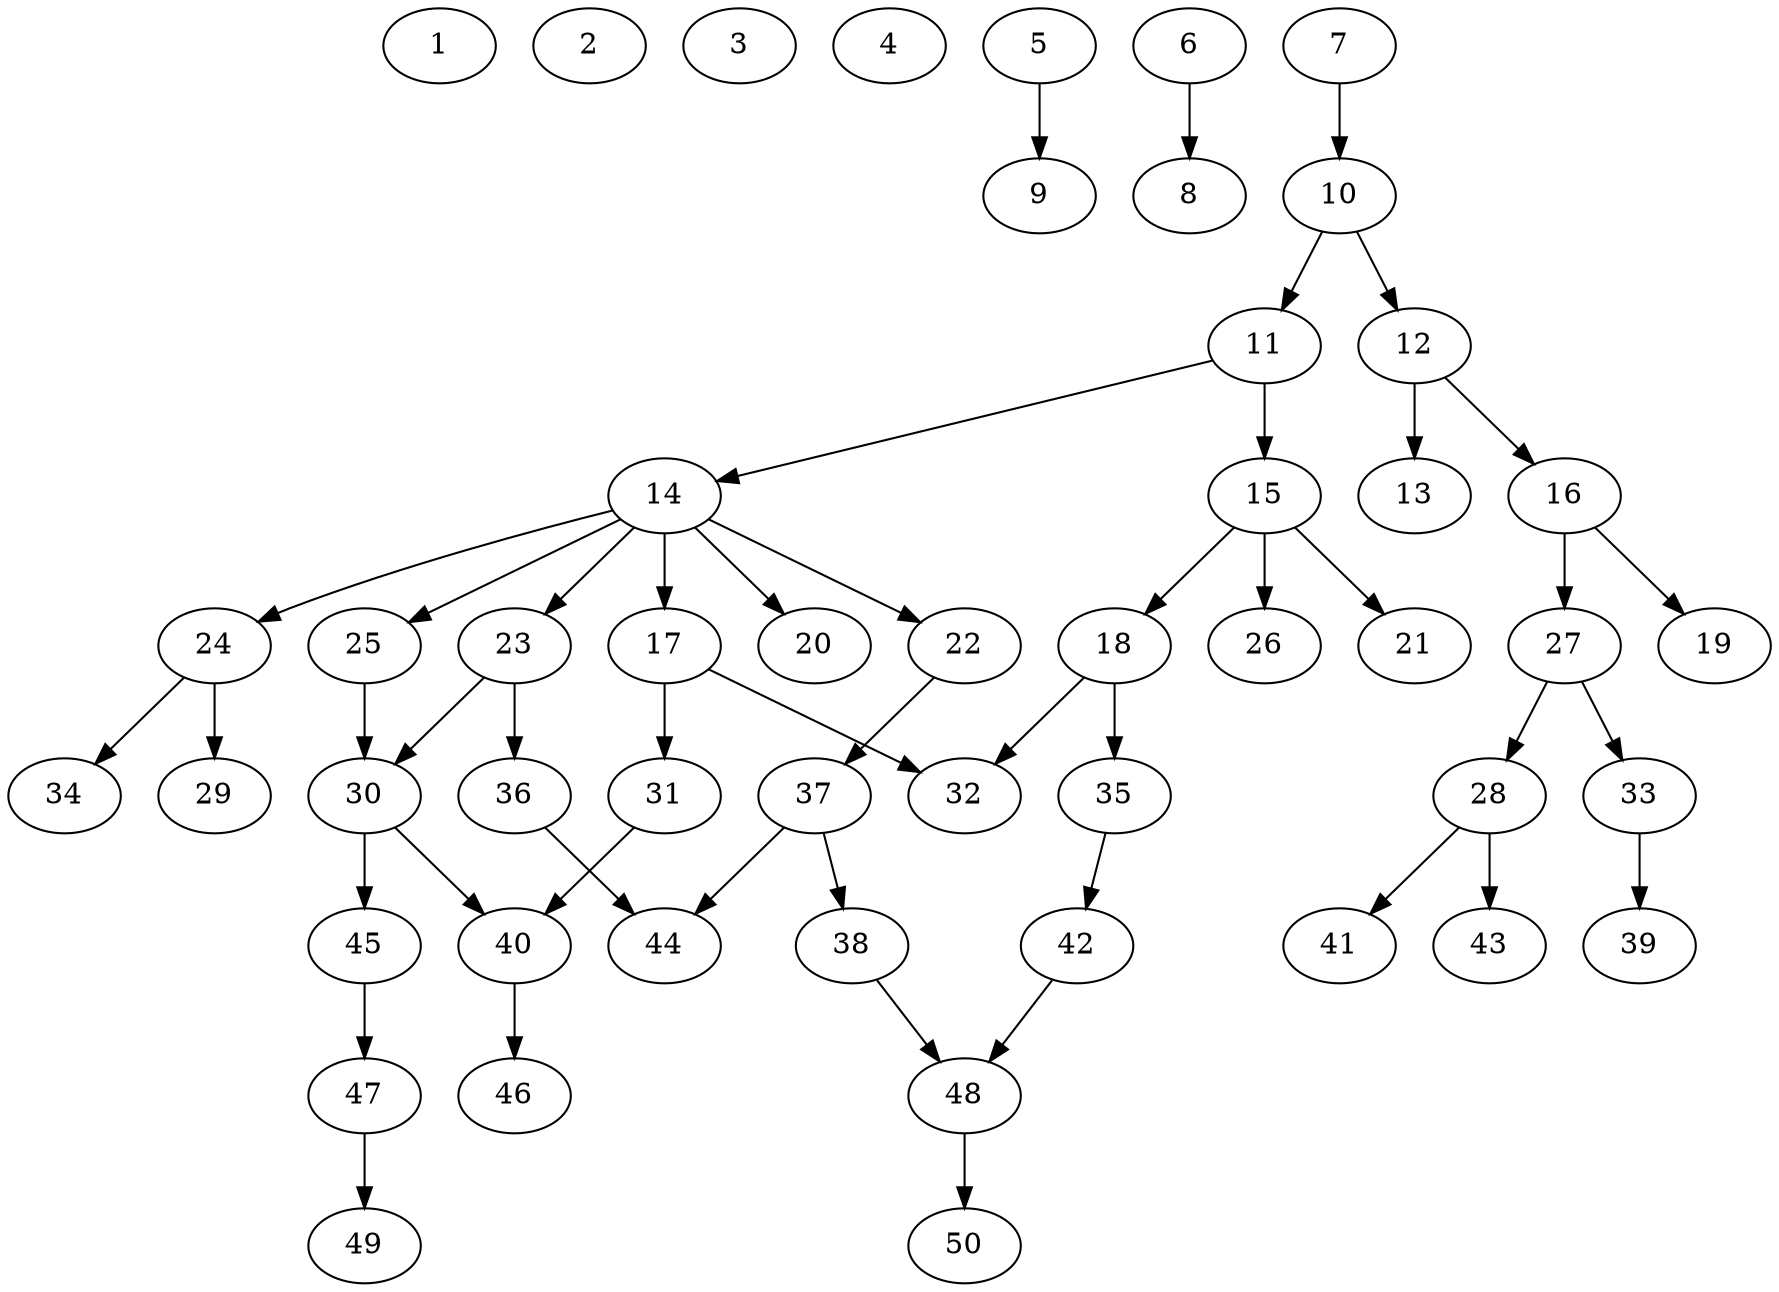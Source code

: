 // DAG automatically generated by daggen at Tue Jul 18 11:30:58 2017
// ./daggen --dot -n 50 --fat 0.5 --regular 0.2 --density 0.2 --jump 1 
digraph G {
  1 [size="782757789696", alpha="0.04"]
  2 [size="2301623532", alpha="0.06"]
  3 [size="745071928796", alpha="0.06"]
  4 [size="152665016608", alpha="0.18"]
  5 [size="2925016284", alpha="0.17"]
  5 -> 9 [size ="301989888"]
  6 [size="32196655278", alpha="0.16"]
  6 -> 8 [size ="536870912"]
  7 [size="8589934592", alpha="0.18"]
  7 -> 10 [size ="33554432"]
  8 [size="68719476736", alpha="0.01"]
  9 [size="739555046033", alpha="0.02"]
  10 [size="782757789696", alpha="0.11"]
  10 -> 11 [size ="679477248"]
  10 -> 12 [size ="679477248"]
  11 [size="404384202", alpha="0.16"]
  11 -> 14 [size ="33554432"]
  11 -> 15 [size ="33554432"]
  12 [size="93032375545", alpha="0.13"]
  12 -> 13 [size ="75497472"]
  12 -> 16 [size ="75497472"]
  13 [size="782757789696", alpha="0.10"]
  14 [size="808247751688", alpha="0.16"]
  14 -> 17 [size ="536870912"]
  14 -> 20 [size ="536870912"]
  14 -> 22 [size ="536870912"]
  14 -> 23 [size ="536870912"]
  14 -> 24 [size ="536870912"]
  14 -> 25 [size ="536870912"]
  15 [size="3706513719", alpha="0.17"]
  15 -> 18 [size ="411041792"]
  15 -> 21 [size ="411041792"]
  15 -> 26 [size ="411041792"]
  16 [size="1073741824000", alpha="0.17"]
  16 -> 19 [size ="838860800"]
  16 -> 27 [size ="838860800"]
  17 [size="88913040388", alpha="0.05"]
  17 -> 31 [size ="209715200"]
  17 -> 32 [size ="209715200"]
  18 [size="158179938244", alpha="0.10"]
  18 -> 32 [size ="209715200"]
  18 -> 35 [size ="209715200"]
  19 [size="311538449720", alpha="0.12"]
  20 [size="134217728000", alpha="0.05"]
  21 [size="34768791988", alpha="0.11"]
  22 [size="124540118860", alpha="0.05"]
  22 -> 37 [size ="411041792"]
  23 [size="8589934592", alpha="0.00"]
  23 -> 30 [size ="33554432"]
  23 -> 36 [size ="33554432"]
  24 [size="52191797772", alpha="0.08"]
  24 -> 29 [size ="838860800"]
  24 -> 34 [size ="838860800"]
  25 [size="28991029248", alpha="0.11"]
  25 -> 30 [size ="75497472"]
  26 [size="3958300196", alpha="0.15"]
  27 [size="24166372197", alpha="0.07"]
  27 -> 28 [size ="838860800"]
  27 -> 33 [size ="838860800"]
  28 [size="214568544034", alpha="0.03"]
  28 -> 41 [size ="209715200"]
  28 -> 43 [size ="209715200"]
  29 [size="134217728000", alpha="0.01"]
  30 [size="60563530323", alpha="0.10"]
  30 -> 40 [size ="209715200"]
  30 -> 45 [size ="209715200"]
  31 [size="45460853001", alpha="0.02"]
  31 -> 40 [size ="75497472"]
  32 [size="98246475624", alpha="0.08"]
  33 [size="68719476736", alpha="0.11"]
  33 -> 39 [size ="134217728"]
  34 [size="86143610184", alpha="0.10"]
  35 [size="134217728000", alpha="0.16"]
  35 -> 42 [size ="209715200"]
  36 [size="28991029248", alpha="0.12"]
  36 -> 44 [size ="75497472"]
  37 [size="30879953651", alpha="0.04"]
  37 -> 38 [size ="679477248"]
  37 -> 44 [size ="679477248"]
  38 [size="800050387604", alpha="0.17"]
  38 -> 48 [size ="536870912"]
  39 [size="1539342764", alpha="0.10"]
  40 [size="368293445632", alpha="0.18"]
  40 -> 46 [size ="411041792"]
  41 [size="23987822309", alpha="0.03"]
  42 [size="1073741824000", alpha="0.08"]
  42 -> 48 [size ="838860800"]
  43 [size="4727334414", alpha="0.11"]
  44 [size="13295614134", alpha="0.15"]
  45 [size="34369777149", alpha="0.11"]
  45 -> 47 [size ="679477248"]
  46 [size="475287537154", alpha="0.17"]
  47 [size="20313652934", alpha="0.10"]
  47 -> 49 [size ="679477248"]
  48 [size="14846776201", alpha="0.10"]
  48 -> 50 [size ="679477248"]
  49 [size="4071062853", alpha="0.02"]
  50 [size="7230836791", alpha="0.17"]
}
